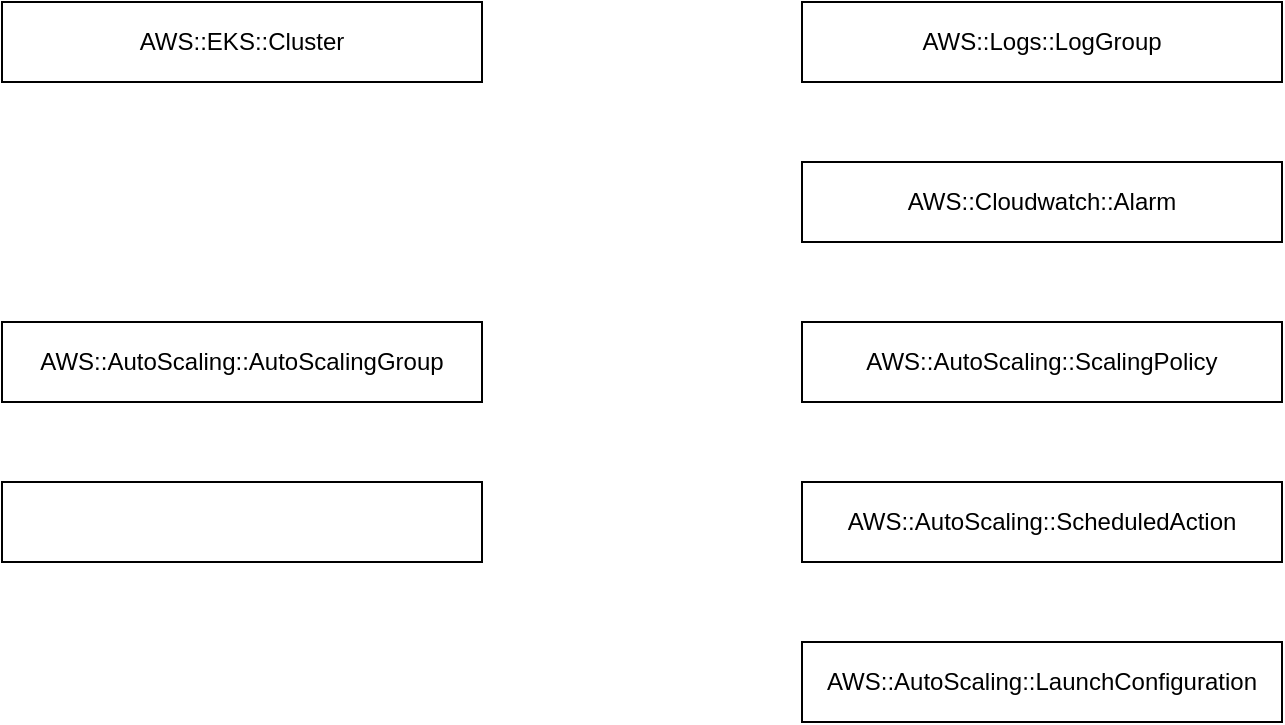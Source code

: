 <mxfile version="10.8.0" type="github"><diagram id="VL3moIbTaXk0YuQDFfrK" name="Page-1"><mxGraphModel dx="840" dy="453" grid="1" gridSize="10" guides="1" tooltips="1" connect="1" arrows="1" fold="1" page="1" pageScale="1" pageWidth="850" pageHeight="1100" math="0" shadow="0"><root><mxCell id="0"/><mxCell id="1" parent="0"/><mxCell id="BC-JCahsHy17xjeGWi9r-1" value="AWS::EKS::Cluster" style="rounded=0;whiteSpace=wrap;html=1;" vertex="1" parent="1"><mxGeometry x="80" y="440" width="240" height="40" as="geometry"/></mxCell><mxCell id="BC-JCahsHy17xjeGWi9r-3" value="AWS::AutoScaling::AutoScalingGroup" style="rounded=0;whiteSpace=wrap;html=1;" vertex="1" parent="1"><mxGeometry x="80" y="600" width="240" height="40" as="geometry"/></mxCell><mxCell id="BC-JCahsHy17xjeGWi9r-4" value="AWS::AutoScaling::LaunchConfiguration" style="rounded=0;whiteSpace=wrap;html=1;" vertex="1" parent="1"><mxGeometry x="480" y="760" width="240" height="40" as="geometry"/></mxCell><mxCell id="BC-JCahsHy17xjeGWi9r-5" value="" style="rounded=0;whiteSpace=wrap;html=1;" vertex="1" parent="1"><mxGeometry x="80" y="680" width="240" height="40" as="geometry"/></mxCell><mxCell id="BC-JCahsHy17xjeGWi9r-6" value="AWS::AutoScaling::ScheduledAction" style="rounded=0;whiteSpace=wrap;html=1;" vertex="1" parent="1"><mxGeometry x="480" y="680" width="240" height="40" as="geometry"/></mxCell><mxCell id="BC-JCahsHy17xjeGWi9r-7" value="AWS::AutoScaling::ScalingPolicy" style="rounded=0;whiteSpace=wrap;html=1;" vertex="1" parent="1"><mxGeometry x="480" y="600" width="240" height="40" as="geometry"/></mxCell><mxCell id="BC-JCahsHy17xjeGWi9r-8" value="AWS::Cloudwatch::Alarm" style="rounded=0;whiteSpace=wrap;html=1;" vertex="1" parent="1"><mxGeometry x="480" y="520" width="240" height="40" as="geometry"/></mxCell><mxCell id="BC-JCahsHy17xjeGWi9r-9" value="AWS::Logs::LogGroup" style="rounded=0;whiteSpace=wrap;html=1;" vertex="1" parent="1"><mxGeometry x="480" y="440" width="240" height="40" as="geometry"/></mxCell></root></mxGraphModel></diagram></mxfile>